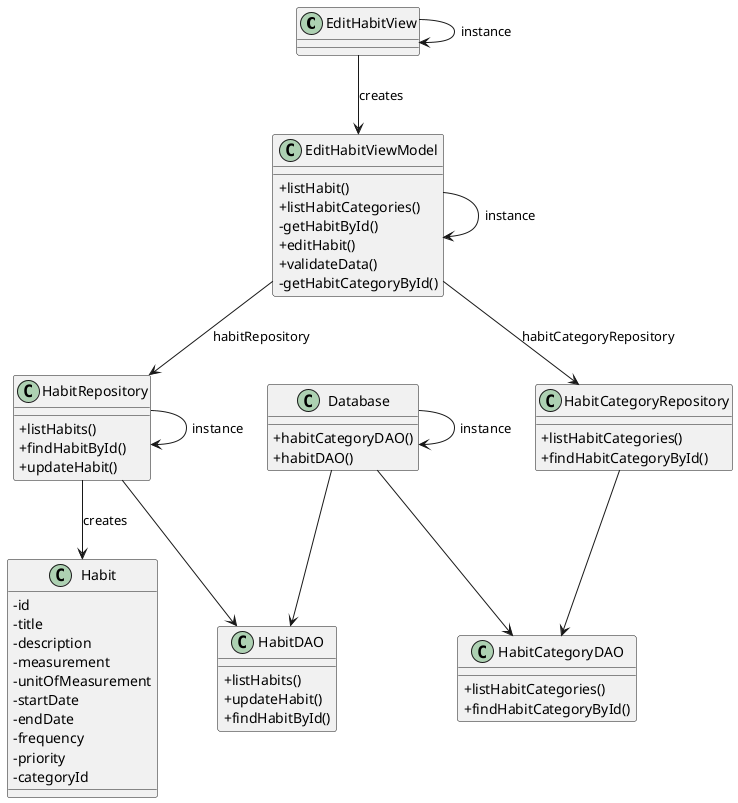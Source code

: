 @startuml
skinparam packageStyle rectangle
skinparam shadowing false
skinparam linetype polyline
skinparam classAttributeIconSize 0


class EditHabitView {
}

class EditHabitViewModel {
    + listHabit()
    + listHabitCategories()
    - getHabitById()
    + editHabit()
    + validateData()
    - getHabitCategoryById()
}

class Habit {
    - id
    - title
    - description
    - measurement
    - unitOfMeasurement
    - startDate
    - endDate
    - frequency
    - priority
    - categoryId
}

class HabitDAO {
    + listHabits()
    + updateHabit()
    + findHabitById()
}

class HabitCategoryDAO {
    + listHabitCategories()
    + findHabitCategoryById()
}

class HabitCategoryRepository {
    + listHabitCategories()
    + findHabitCategoryById()
}

class HabitRepository {
    + listHabits()
    + findHabitById()
    + updateHabit()
}

class Database {
    + habitCategoryDAO()
    + habitDAO()
}


EditHabitView -> EditHabitView : instance
EditHabitViewModel -> EditHabitViewModel : instance
HabitRepository -> HabitRepository : instance
Database -> Database : instance


EditHabitView --> EditHabitViewModel : creates
EditHabitViewModel --> HabitRepository : habitRepository
EditHabitViewModel --> HabitCategoryRepository : habitCategoryRepository

HabitRepository --> Habit : creates
HabitRepository --> HabitDAO
HabitCategoryRepository --> HabitCategoryDAO

Database --> HabitDAO
Database --> HabitCategoryDAO



@enduml
